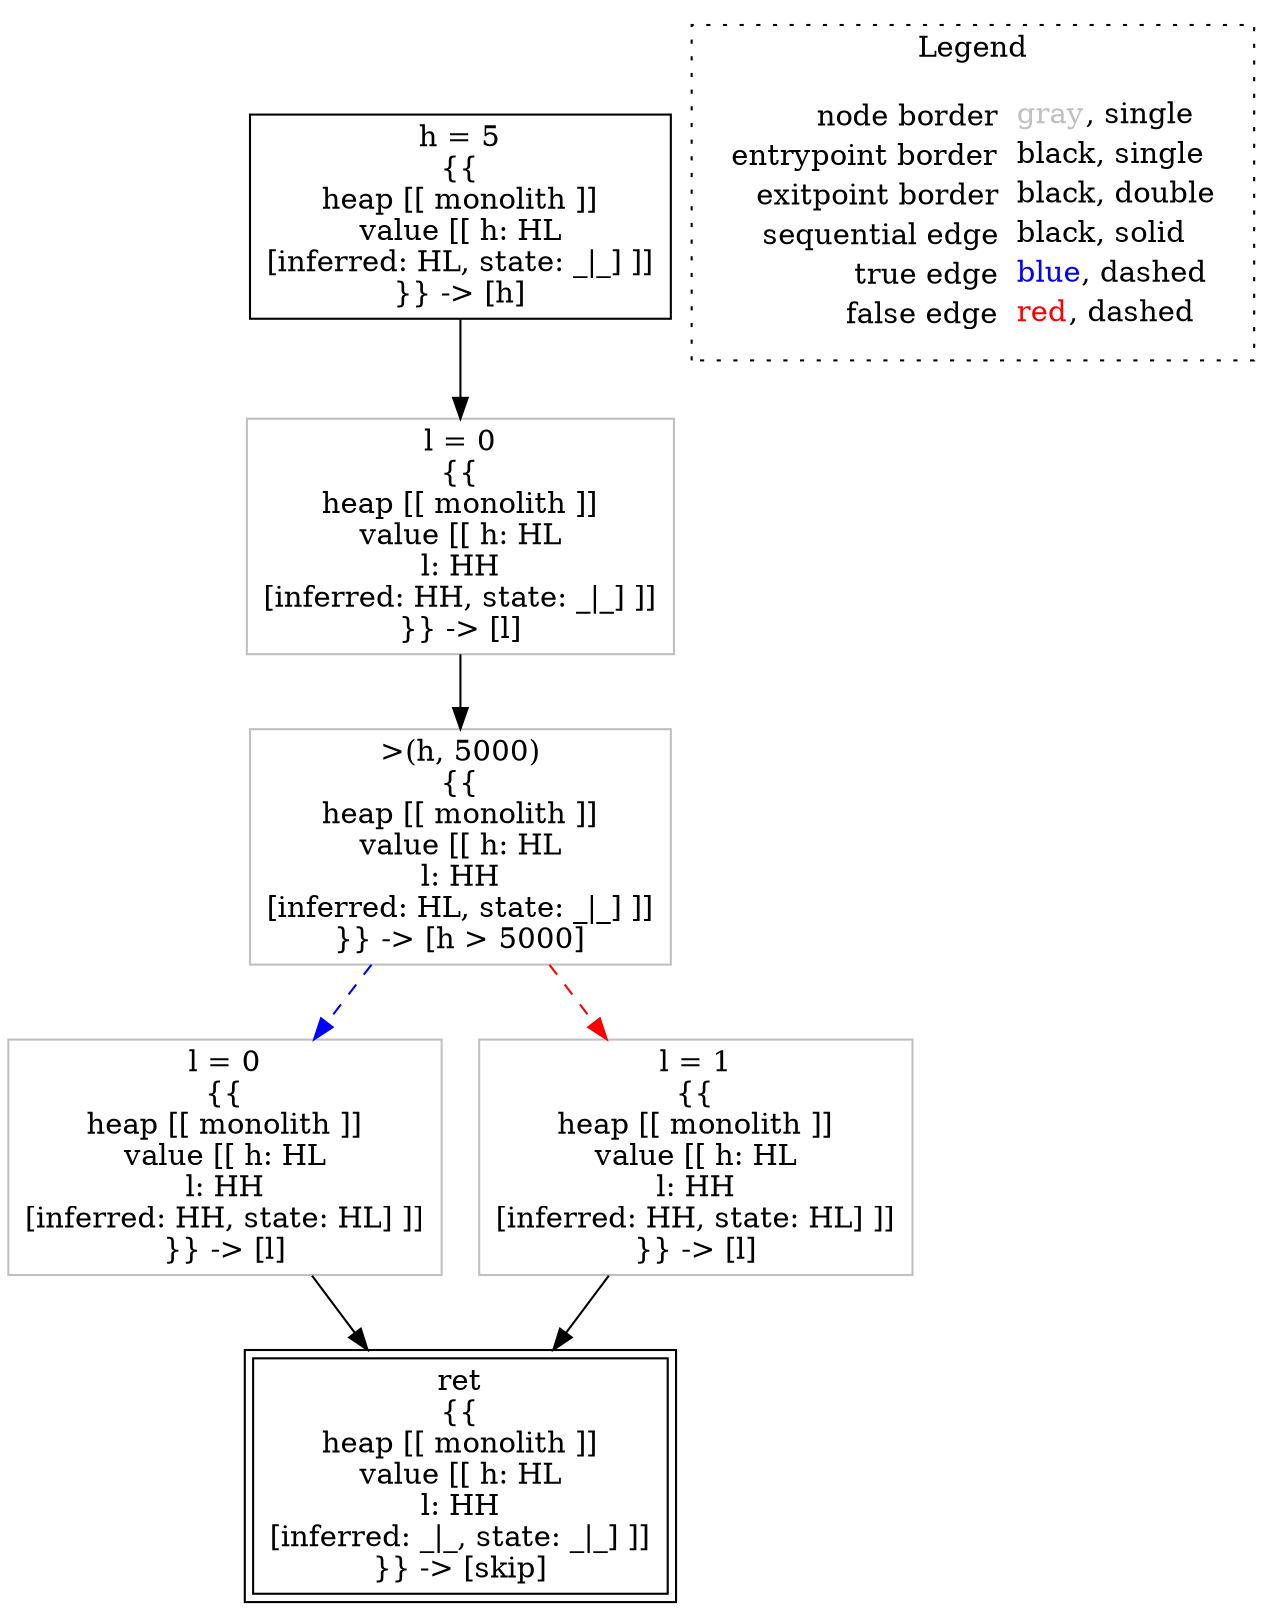 digraph {
	"node0" [shape="rect",color="black",label=<h = 5<BR/>{{<BR/>heap [[ monolith ]]<BR/>value [[ h: HL<BR/>[inferred: HL, state: _|_] ]]<BR/>}} -&gt; [h]>];
	"node1" [shape="rect",color="gray",label=<l = 0<BR/>{{<BR/>heap [[ monolith ]]<BR/>value [[ h: HL<BR/>l: HH<BR/>[inferred: HH, state: HL] ]]<BR/>}} -&gt; [l]>];
	"node2" [shape="rect",color="gray",label=<l = 0<BR/>{{<BR/>heap [[ monolith ]]<BR/>value [[ h: HL<BR/>l: HH<BR/>[inferred: HH, state: _|_] ]]<BR/>}} -&gt; [l]>];
	"node3" [shape="rect",color="black",peripheries="2",label=<ret<BR/>{{<BR/>heap [[ monolith ]]<BR/>value [[ h: HL<BR/>l: HH<BR/>[inferred: _|_, state: _|_] ]]<BR/>}} -&gt; [skip]>];
	"node4" [shape="rect",color="gray",label=<l = 1<BR/>{{<BR/>heap [[ monolith ]]<BR/>value [[ h: HL<BR/>l: HH<BR/>[inferred: HH, state: HL] ]]<BR/>}} -&gt; [l]>];
	"node5" [shape="rect",color="gray",label=<&gt;(h, 5000)<BR/>{{<BR/>heap [[ monolith ]]<BR/>value [[ h: HL<BR/>l: HH<BR/>[inferred: HL, state: _|_] ]]<BR/>}} -&gt; [h &gt; 5000]>];
	"node1" -> "node3" [color="black"];
	"node2" -> "node5" [color="black"];
	"node4" -> "node3" [color="black"];
	"node0" -> "node2" [color="black"];
	"node5" -> "node1" [color="blue",style="dashed"];
	"node5" -> "node4" [color="red",style="dashed"];
subgraph cluster_legend {
	label="Legend";
	style=dotted;
	node [shape=plaintext];
	"legend" [label=<<table border="0" cellpadding="2" cellspacing="0" cellborder="0"><tr><td align="right">node border&nbsp;</td><td align="left"><font color="gray">gray</font>, single</td></tr><tr><td align="right">entrypoint border&nbsp;</td><td align="left"><font color="black">black</font>, single</td></tr><tr><td align="right">exitpoint border&nbsp;</td><td align="left"><font color="black">black</font>, double</td></tr><tr><td align="right">sequential edge&nbsp;</td><td align="left"><font color="black">black</font>, solid</td></tr><tr><td align="right">true edge&nbsp;</td><td align="left"><font color="blue">blue</font>, dashed</td></tr><tr><td align="right">false edge&nbsp;</td><td align="left"><font color="red">red</font>, dashed</td></tr></table>>];
}

}
